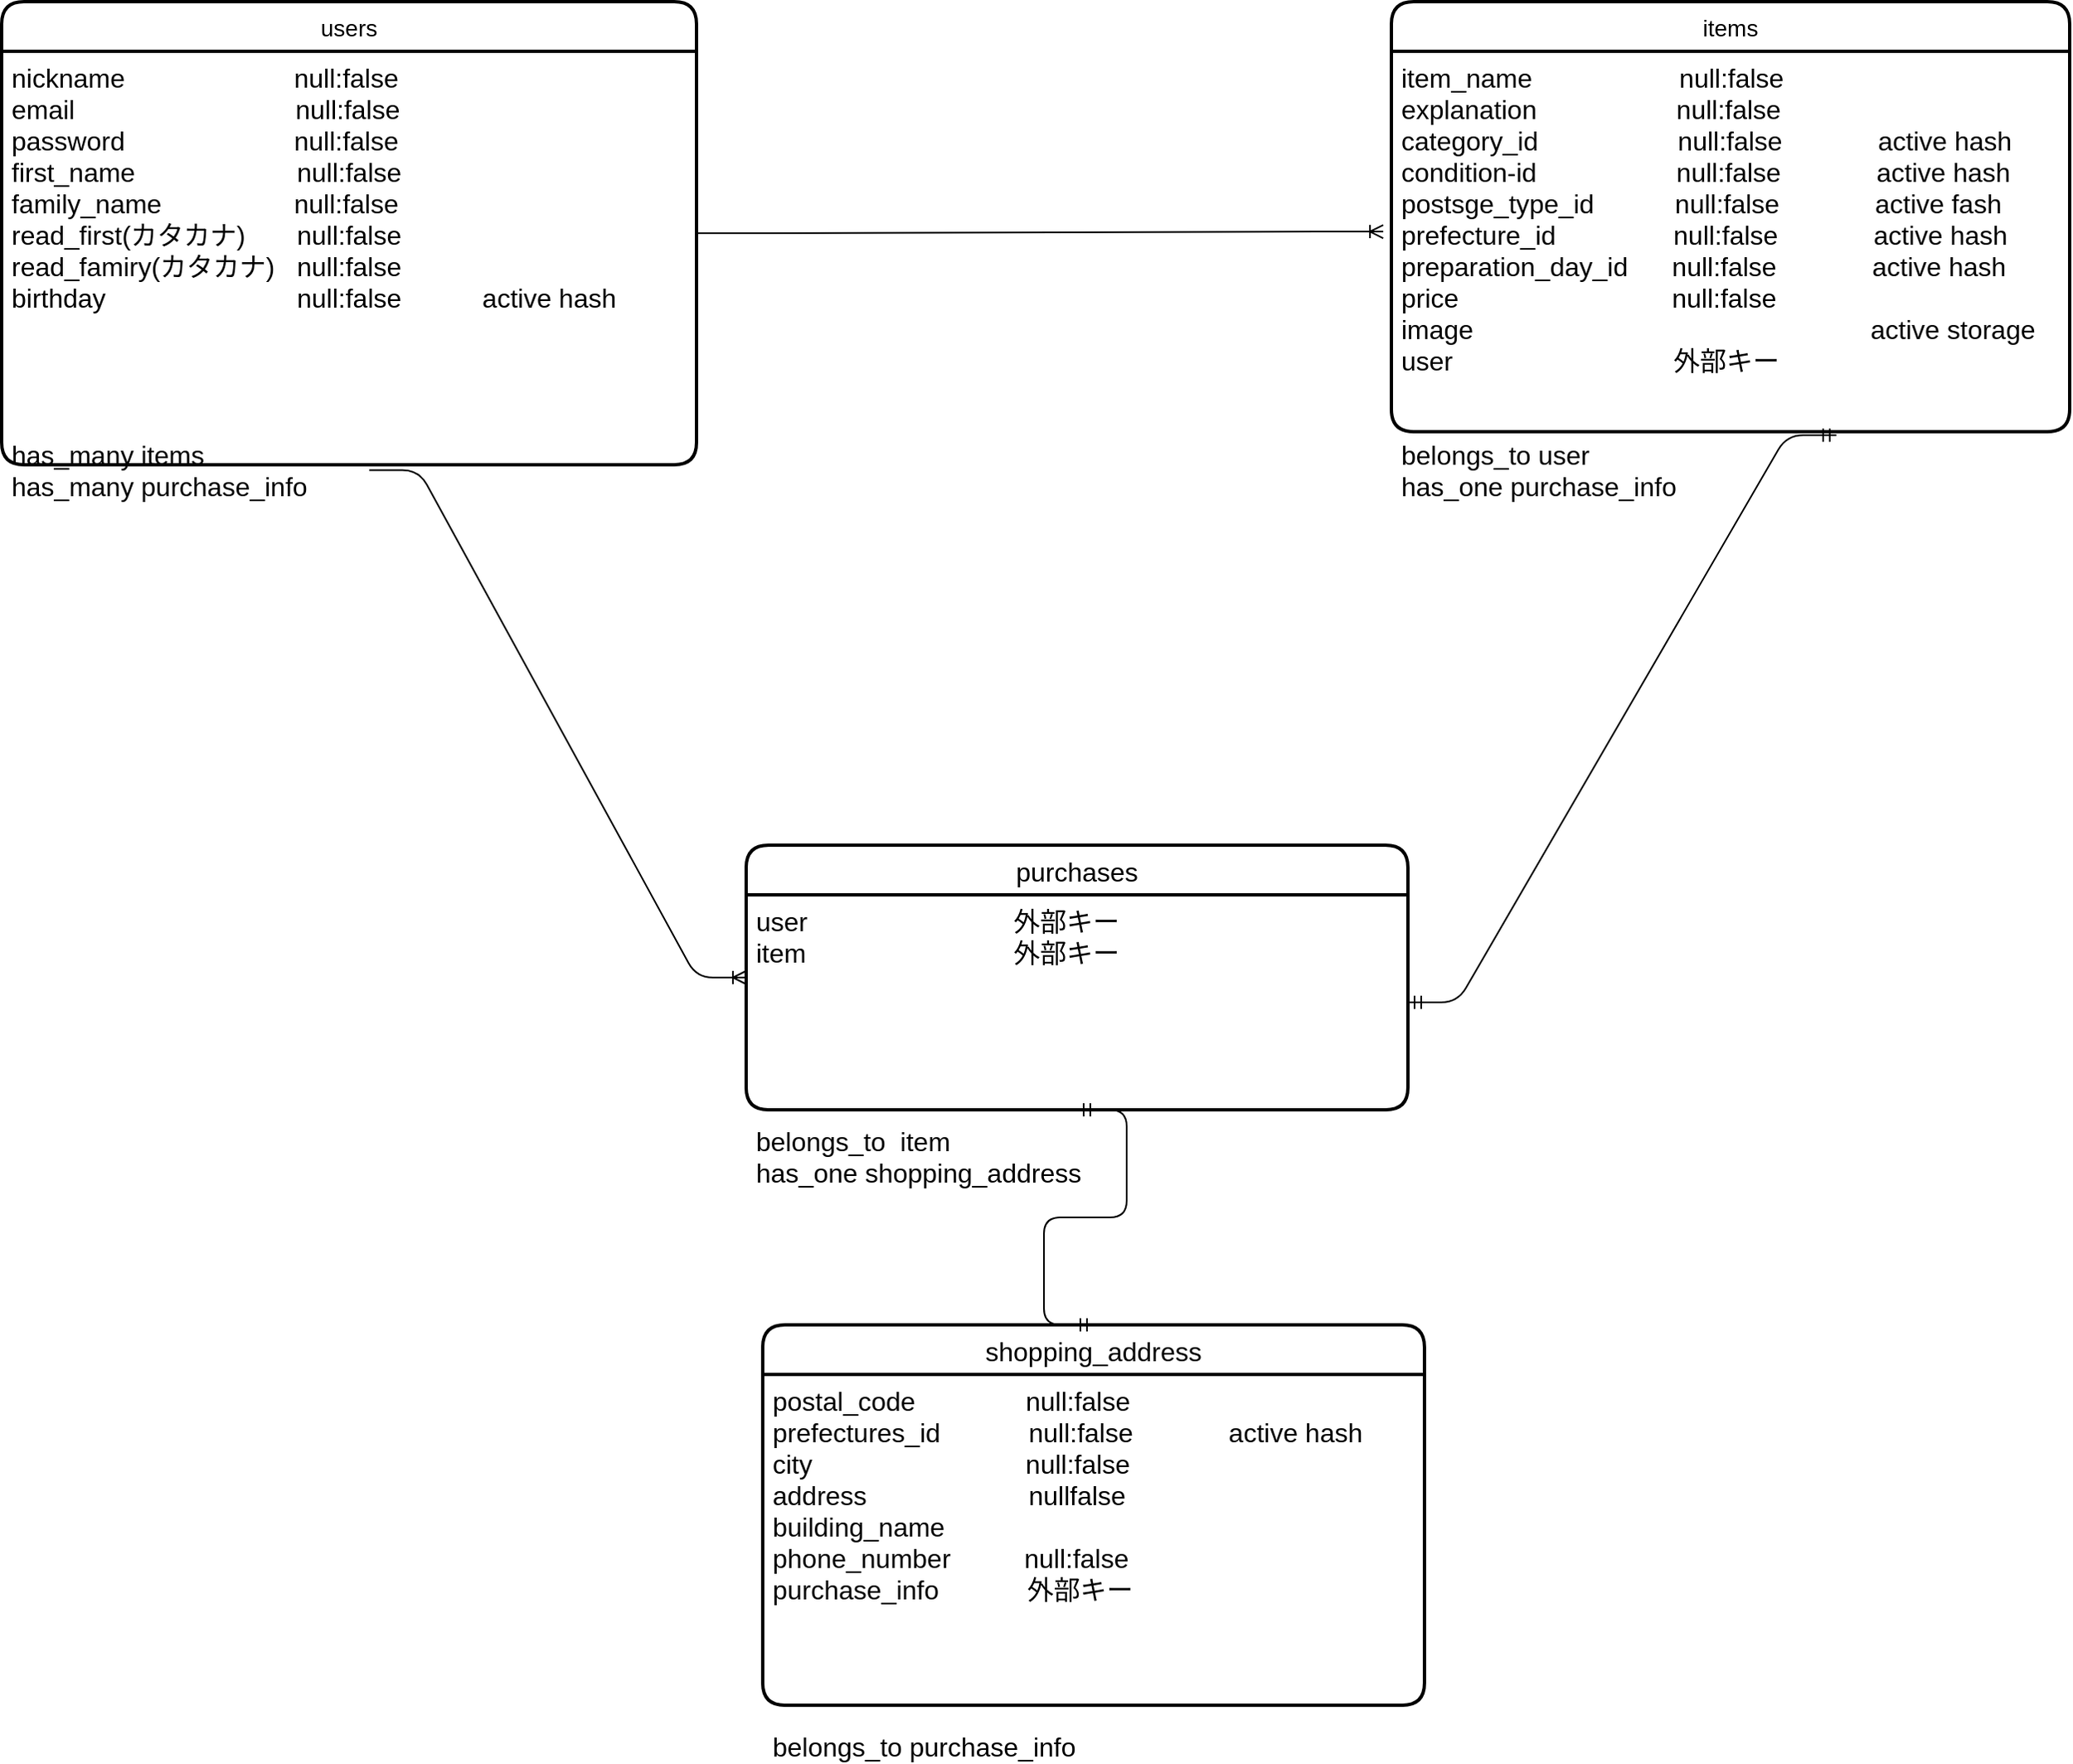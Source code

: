 <mxfile version="13.10.0" type="embed">
    <diagram id="-FHetPxpfdkIIegwqUKT" name="ページ1">
        <mxGraphModel dx="1401" dy="572" grid="1" gridSize="10" guides="1" tooltips="1" connect="1" arrows="1" fold="1" page="1" pageScale="1" pageWidth="850" pageHeight="1100" math="0" shadow="0">
            <root>
                <mxCell id="0"/>
                <mxCell id="1" parent="0"/>
                <mxCell id="213" value="users" style="swimlane;childLayout=stackLayout;horizontal=1;startSize=30;horizontalStack=0;rounded=1;fontSize=14;fontStyle=0;strokeWidth=2;resizeParent=0;resizeLast=1;shadow=0;dashed=0;align=center;dashPattern=1 2;labelBackgroundColor=none;" parent="1" vertex="1">
                    <mxGeometry x="-810" y="90" width="420" height="280" as="geometry"/>
                </mxCell>
                <mxCell id="214" value="nickname                       null:false&#10;email                              null:false&#10;password                       null:false&#10;first_name                      null:false&#10;family_name                  null:false&#10;read_first(カタカナ)       null:false&#10;read_famiry(カタカナ)   null:false&#10;birthday                          null:false           active hash         &#10; &#10;&#10;　&#10;&#10;has_many items&#10;has_many purchase_info　　&#10;&#10;" style="align=left;strokeColor=none;fillColor=none;spacingLeft=4;fontSize=16;verticalAlign=top;resizable=0;rotatable=0;part=1;" parent="213" vertex="1">
                    <mxGeometry y="30" width="420" height="250" as="geometry"/>
                </mxCell>
                <mxCell id="225" value="items" style="swimlane;childLayout=stackLayout;horizontal=1;startSize=30;horizontalStack=0;rounded=1;fontSize=14;fontStyle=0;strokeWidth=2;resizeParent=0;resizeLast=1;shadow=0;dashed=0;align=center;dashPattern=1 2;labelBackgroundColor=none;" parent="1" vertex="1">
                    <mxGeometry x="30" y="90" width="410" height="260" as="geometry"/>
                </mxCell>
                <mxCell id="226" value="item_name                    null:false&#10;explanation                   null:false&#10;category_id                   null:false             active hash&#10;condition-id                   null:false             active hash&#10;postsge_type_id           null:false             active fash&#10;prefecture_id                null:false             active hash&#10;preparation_day_id      null:false             active hash&#10;price                             null:false&#10;image                                                      active storage&#10;user                              外部キー                        &#10;&#10;&#10;belongs_to user&#10;has_one purchase_info&#10;&#10;" style="align=left;strokeColor=none;fillColor=none;spacingLeft=4;fontSize=16;verticalAlign=top;resizable=0;rotatable=0;part=1;" parent="225" vertex="1">
                    <mxGeometry y="30" width="410" height="230" as="geometry"/>
                </mxCell>
                <mxCell id="231" value="" style="edgeStyle=entityRelationEdgeStyle;fontSize=12;html=1;endArrow=ERoneToMany;entryX=-0.012;entryY=0.474;entryDx=0;entryDy=0;entryPerimeter=0;" parent="1" target="226" edge="1">
                    <mxGeometry width="100" height="100" relative="1" as="geometry">
                        <mxPoint x="-390" y="230" as="sourcePoint"/>
                        <mxPoint x="20" y="230" as="targetPoint"/>
                    </mxGeometry>
                </mxCell>
                <mxCell id="232" value="purchases" style="swimlane;childLayout=stackLayout;horizontal=1;startSize=30;horizontalStack=0;rounded=1;fontSize=16;fontStyle=0;strokeWidth=2;resizeParent=0;resizeLast=1;shadow=0;dashed=0;align=center;dashPattern=1 2;labelBackgroundColor=none;" parent="1" vertex="1">
                    <mxGeometry x="-360" y="600" width="400" height="160" as="geometry"/>
                </mxCell>
                <mxCell id="233" value="user                            外部キー&#10;item　　　　　　　   外部キー&#10;&#10;&#10;&#10;&#10;&#10;belongs_to  item&#10;has_one shopping_address" style="align=left;strokeColor=none;fillColor=none;spacingLeft=4;fontSize=16;verticalAlign=top;resizable=0;rotatable=0;part=1;" parent="232" vertex="1">
                    <mxGeometry y="30" width="400" height="130" as="geometry"/>
                </mxCell>
                <mxCell id="234" value="" style="edgeStyle=entityRelationEdgeStyle;fontSize=12;html=1;endArrow=ERmandOne;startArrow=ERmandOne;exitX=1;exitY=0.5;exitDx=0;exitDy=0;entryX=0.656;entryY=1.009;entryDx=0;entryDy=0;entryPerimeter=0;" parent="1" source="233" target="226" edge="1">
                    <mxGeometry width="100" height="100" relative="1" as="geometry">
                        <mxPoint x="30" y="679" as="sourcePoint"/>
                        <mxPoint x="308" y="360" as="targetPoint"/>
                    </mxGeometry>
                </mxCell>
                <mxCell id="236" value="" style="edgeStyle=entityRelationEdgeStyle;fontSize=12;html=1;endArrow=ERoneToMany;entryX=0;entryY=0.5;entryDx=0;entryDy=0;exitX=0.529;exitY=1.013;exitDx=0;exitDy=0;exitPerimeter=0;" parent="1" source="214" target="232" edge="1">
                    <mxGeometry width="100" height="100" relative="1" as="geometry">
                        <mxPoint x="-590" y="360" as="sourcePoint"/>
                        <mxPoint x="-280" y="460" as="targetPoint"/>
                    </mxGeometry>
                </mxCell>
                <mxCell id="237" value="shopping_address" style="swimlane;childLayout=stackLayout;horizontal=1;startSize=30;horizontalStack=0;rounded=1;fontSize=16;fontStyle=0;strokeWidth=2;resizeParent=0;resizeLast=1;shadow=0;dashed=0;align=center;dashPattern=1 2;labelBackgroundColor=none;" parent="1" vertex="1">
                    <mxGeometry x="-350" y="890" width="400" height="230" as="geometry"/>
                </mxCell>
                <mxCell id="238" value="postal_code               null:false             &#10;prefectures_id            null:false             active hash&#10;city                             null:false&#10;address                      nullfalse&#10;building_name&#10;phone_number          null:false &#10;purchase_info            外部キー&#10;&#10;&#10;&#10;&#10;belongs_to purchase_info&#10;&#10;&#10;                       " style="align=left;strokeColor=none;fillColor=none;spacingLeft=4;fontSize=16;verticalAlign=top;resizable=0;rotatable=0;part=1;" parent="237" vertex="1">
                    <mxGeometry y="30" width="400" height="200" as="geometry"/>
                </mxCell>
                <mxCell id="239" value="" style="edgeStyle=entityRelationEdgeStyle;fontSize=12;html=1;endArrow=ERmandOne;startArrow=ERmandOne;exitX=0.5;exitY=0;exitDx=0;exitDy=0;entryX=0.5;entryY=1;entryDx=0;entryDy=0;" parent="1" source="237" target="233" edge="1">
                    <mxGeometry width="100" height="100" relative="1" as="geometry">
                        <mxPoint x="-20" y="830" as="sourcePoint"/>
                        <mxPoint x="80" y="730" as="targetPoint"/>
                    </mxGeometry>
                </mxCell>
            </root>
        </mxGraphModel>
    </diagram>
</mxfile>